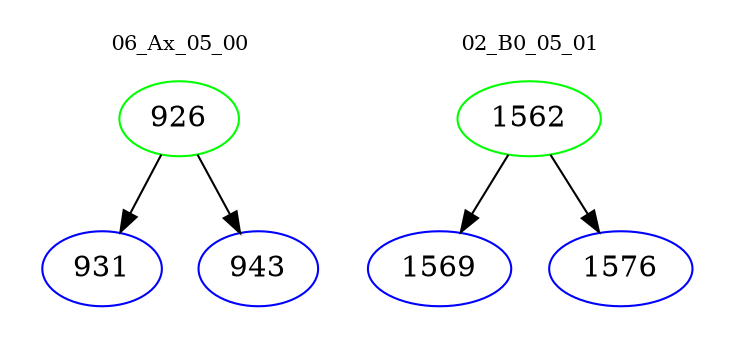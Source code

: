 digraph{
subgraph cluster_0 {
color = white
label = "06_Ax_05_00";
fontsize=10;
T0_926 [label="926", color="green"]
T0_926 -> T0_931 [color="black"]
T0_931 [label="931", color="blue"]
T0_926 -> T0_943 [color="black"]
T0_943 [label="943", color="blue"]
}
subgraph cluster_1 {
color = white
label = "02_B0_05_01";
fontsize=10;
T1_1562 [label="1562", color="green"]
T1_1562 -> T1_1569 [color="black"]
T1_1569 [label="1569", color="blue"]
T1_1562 -> T1_1576 [color="black"]
T1_1576 [label="1576", color="blue"]
}
}
